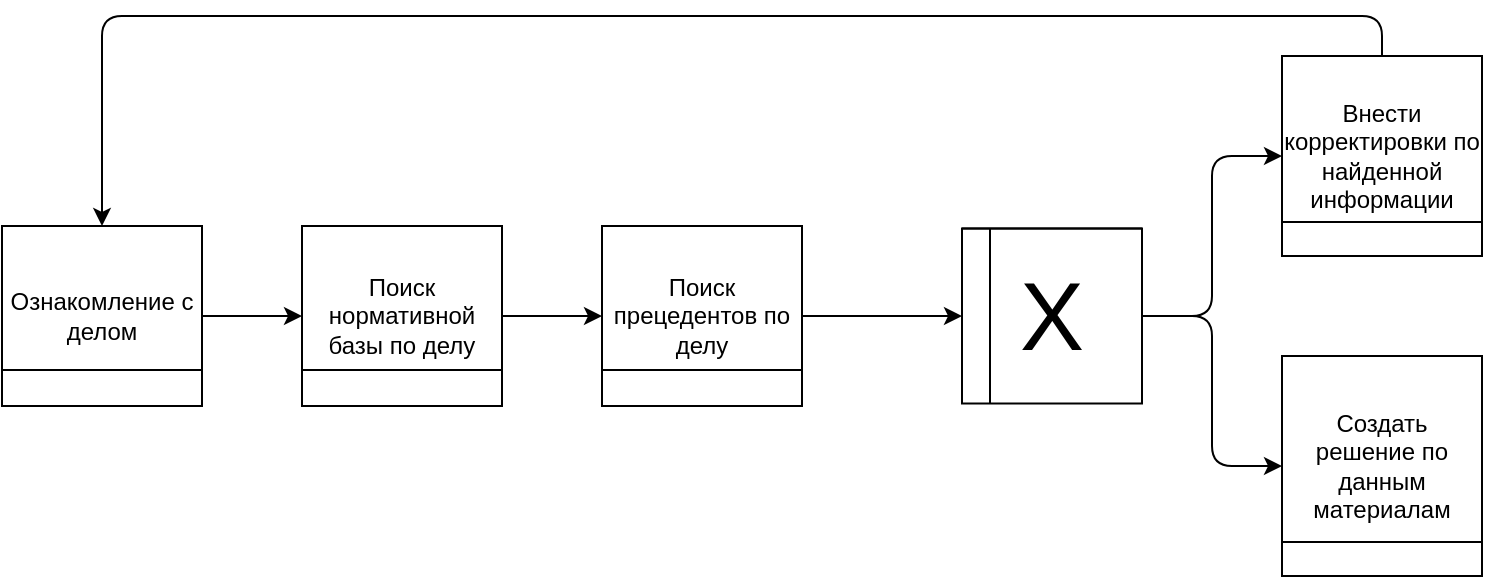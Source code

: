<mxfile version="12.9.14" type="github"><diagram id="JsgUWzQ8FQTyZhAzrm1e" name="Page-1"><mxGraphModel dx="1422" dy="745" grid="1" gridSize="10" guides="1" tooltips="1" connect="1" arrows="1" fold="1" page="1" pageScale="1" pageWidth="827" pageHeight="1169" math="0" shadow="0"><root><mxCell id="0"/><mxCell id="1" parent="0"/><mxCell id="Fx2hIR-3IyF2AZupqRuO-35" value="" style="edgeStyle=orthogonalEdgeStyle;rounded=0;orthogonalLoop=1;jettySize=auto;html=1;" parent="1" source="Fx2hIR-3IyF2AZupqRuO-21" target="Fx2hIR-3IyF2AZupqRuO-27" edge="1"><mxGeometry relative="1" as="geometry"/></mxCell><mxCell id="Fx2hIR-3IyF2AZupqRuO-21" value="Ознакомление с делом" style="shape=internalStorage;whiteSpace=wrap;html=1;backgroundOutline=1;dx=100;dy=72;rounded=0;glass=0;shadow=0;comic=0;" parent="1" vertex="1"><mxGeometry x="100" y="135" width="100" height="90" as="geometry"/></mxCell><mxCell id="Fx2hIR-3IyF2AZupqRuO-36" value="" style="edgeStyle=orthogonalEdgeStyle;rounded=0;orthogonalLoop=1;jettySize=auto;html=1;" parent="1" source="Fx2hIR-3IyF2AZupqRuO-27" target="Fx2hIR-3IyF2AZupqRuO-28" edge="1"><mxGeometry relative="1" as="geometry"/></mxCell><mxCell id="Fx2hIR-3IyF2AZupqRuO-27" value="Поиск нормативной базы по делу" style="shape=internalStorage;whiteSpace=wrap;html=1;backgroundOutline=1;dx=100;dy=72;rounded=0;glass=0;shadow=0;comic=0;" parent="1" vertex="1"><mxGeometry x="250" y="135" width="100" height="90" as="geometry"/></mxCell><mxCell id="Fx2hIR-3IyF2AZupqRuO-38" value="" style="edgeStyle=orthogonalEdgeStyle;rounded=0;orthogonalLoop=1;jettySize=auto;html=1;entryX=0;entryY=0.5;entryDx=0;entryDy=0;" parent="1" source="Fx2hIR-3IyF2AZupqRuO-28" target="Fx2hIR-3IyF2AZupqRuO-32" edge="1"><mxGeometry relative="1" as="geometry"><mxPoint x="580" y="180" as="targetPoint"/></mxGeometry></mxCell><mxCell id="Fx2hIR-3IyF2AZupqRuO-28" value="Поиск прецедентов по делу" style="shape=internalStorage;whiteSpace=wrap;html=1;backgroundOutline=1;dx=100;dy=72;rounded=0;glass=0;shadow=0;comic=0;" parent="1" vertex="1"><mxGeometry x="400" y="135" width="100" height="90" as="geometry"/></mxCell><mxCell id="Fx2hIR-3IyF2AZupqRuO-29" value="Внести корректировки по найденной информации" style="shape=internalStorage;whiteSpace=wrap;html=1;backgroundOutline=1;dx=100;dy=83;rounded=0;glass=0;shadow=0;comic=0;" parent="1" vertex="1"><mxGeometry x="740" y="50" width="100" height="100" as="geometry"/></mxCell><mxCell id="Fx2hIR-3IyF2AZupqRuO-30" value="Создать решение по данным материалам" style="shape=internalStorage;whiteSpace=wrap;html=1;backgroundOutline=1;dx=100;dy=93;rounded=0;glass=0;shadow=0;comic=0;" parent="1" vertex="1"><mxGeometry x="740" y="200" width="100" height="110" as="geometry"/></mxCell><mxCell id="Fx2hIR-3IyF2AZupqRuO-32" value="X" style="shape=internalStorage;whiteSpace=wrap;html=1;backgroundOutline=1;rounded=0;shadow=0;glass=0;comic=0;dx=14;dy=0;fontSize=48;" parent="1" vertex="1"><mxGeometry x="580" y="136.25" width="90" height="87.5" as="geometry"/></mxCell><mxCell id="Fx2hIR-3IyF2AZupqRuO-43" value="" style="endArrow=classic;html=1;exitX=1;exitY=0.5;exitDx=0;exitDy=0;entryX=0;entryY=0.5;entryDx=0;entryDy=0;edgeStyle=orthogonalEdgeStyle;" parent="1" source="Fx2hIR-3IyF2AZupqRuO-32" target="Fx2hIR-3IyF2AZupqRuO-29" edge="1"><mxGeometry width="50" height="50" relative="1" as="geometry"><mxPoint x="390" y="170" as="sourcePoint"/><mxPoint x="440" y="120" as="targetPoint"/></mxGeometry></mxCell><mxCell id="Fx2hIR-3IyF2AZupqRuO-44" value="" style="endArrow=classic;html=1;edgeStyle=orthogonalEdgeStyle;exitX=1;exitY=0.5;exitDx=0;exitDy=0;entryX=0;entryY=0.5;entryDx=0;entryDy=0;" parent="1" source="Fx2hIR-3IyF2AZupqRuO-32" target="Fx2hIR-3IyF2AZupqRuO-30" edge="1"><mxGeometry width="50" height="50" relative="1" as="geometry"><mxPoint x="390" y="170" as="sourcePoint"/><mxPoint x="440" y="120" as="targetPoint"/></mxGeometry></mxCell><mxCell id="Fx2hIR-3IyF2AZupqRuO-47" value="" style="endArrow=classic;html=1;edgeStyle=orthogonalEdgeStyle;exitX=0.5;exitY=0;exitDx=0;exitDy=0;entryX=0.5;entryY=0;entryDx=0;entryDy=0;" parent="1" source="Fx2hIR-3IyF2AZupqRuO-29" target="Fx2hIR-3IyF2AZupqRuO-21" edge="1"><mxGeometry width="50" height="50" relative="1" as="geometry"><mxPoint x="390" y="170" as="sourcePoint"/><mxPoint x="440" y="120" as="targetPoint"/><Array as="points"><mxPoint x="790" y="30"/><mxPoint x="150" y="30"/></Array></mxGeometry></mxCell></root></mxGraphModel></diagram></mxfile>